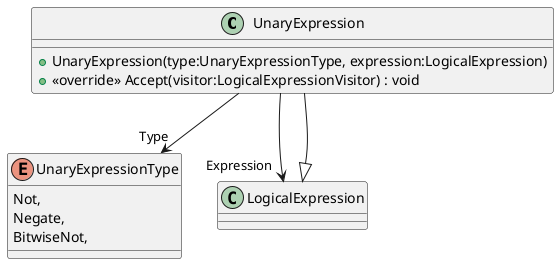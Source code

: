 @startuml
class UnaryExpression {
    + UnaryExpression(type:UnaryExpressionType, expression:LogicalExpression)
    + <<override>> Accept(visitor:LogicalExpressionVisitor) : void
}
enum UnaryExpressionType {
    Not,
    Negate,
    BitwiseNot,
}
LogicalExpression <|-- UnaryExpression
UnaryExpression --> "Expression" LogicalExpression
UnaryExpression --> "Type" UnaryExpressionType
@enduml
